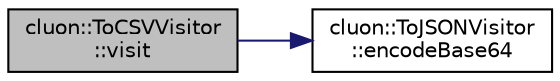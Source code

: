 digraph "cluon::ToCSVVisitor::visit"
{
 // LATEX_PDF_SIZE
  edge [fontname="Helvetica",fontsize="10",labelfontname="Helvetica",labelfontsize="10"];
  node [fontname="Helvetica",fontsize="10",shape=record];
  rankdir="LR";
  Node1 [label="cluon::ToCSVVisitor\l::visit",height=0.2,width=0.4,color="black", fillcolor="grey75", style="filled", fontcolor="black",tooltip=" "];
  Node1 -> Node2 [color="midnightblue",fontsize="10",style="solid"];
  Node2 [label="cluon::ToJSONVisitor\l::encodeBase64",height=0.2,width=0.4,color="black", fillcolor="white", style="filled",URL="$classcluon_1_1ToJSONVisitor.html#ac08e1291c4803adc8e53ba1887d64aed",tooltip=" "];
}
